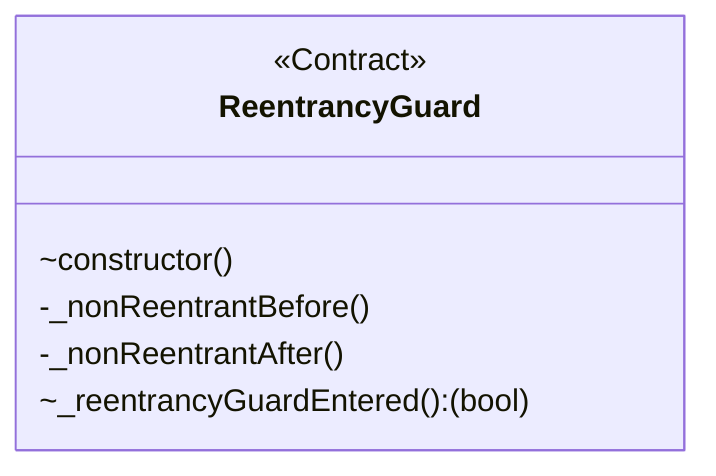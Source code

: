 classDiagram
  %% 886:2353:0
  class ReentrancyGuard {
    <<Contract>>
    ~constructor()
    -_nonReentrantBefore()
    -_nonReentrantAfter()
    ~_reentrancyGuardEntered(): (bool)
  }